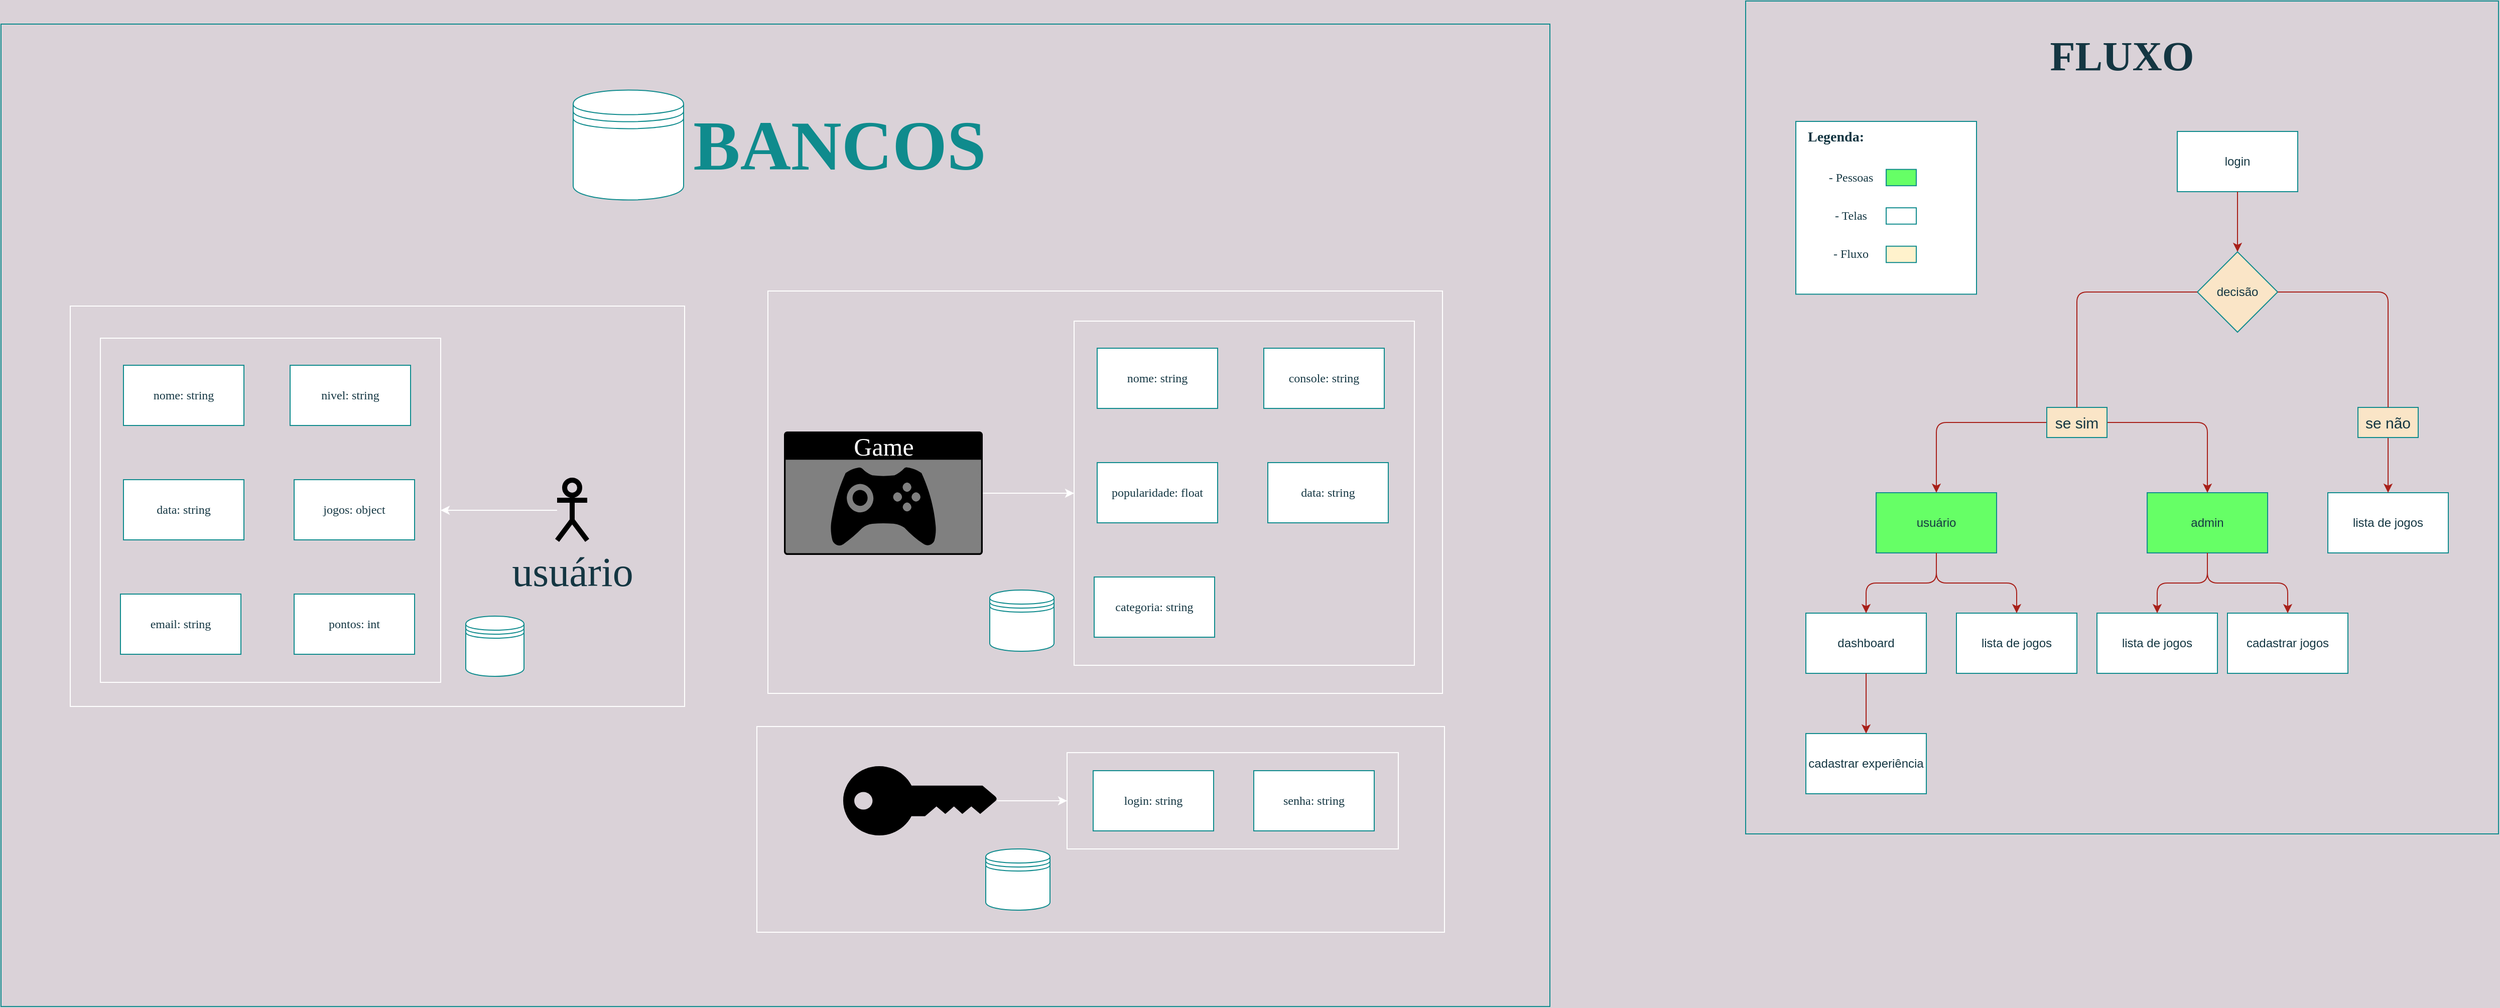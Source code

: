 <mxfile version="14.7.2" type="device"><diagram id="7sulTF2ZvsiVhPHlAoi-" name="Page-1"><mxGraphModel dx="6391" dy="3349" grid="0" gridSize="10" guides="1" tooltips="1" connect="1" arrows="1" fold="1" page="1" pageScale="1" pageWidth="827" pageHeight="1169" background="#DAD2D8" math="0" shadow="0"><root><mxCell id="0"/><mxCell id="1" parent="0"/><mxCell id="i9V1KB0DLarKF3yOu1jW-63" value="" style="group" vertex="1" connectable="0" parent="1"><mxGeometry x="-1914" y="-360" width="1543" height="979" as="geometry"/></mxCell><mxCell id="i9V1KB0DLarKF3yOu1jW-62" value="" style="rounded=0;whiteSpace=wrap;html=1;sketch=0;fontFamily=Lucida Console;fontSize=25;fontColor=#0F8B8D;strokeColor=#0F8B8D;strokeWidth=1;verticalAlign=top;fillColor=none;" vertex="1" parent="i9V1KB0DLarKF3yOu1jW-63"><mxGeometry x="-4" y="23" width="1543" height="979" as="geometry"/></mxCell><mxCell id="U2APOLvZmVnuvDlF9ksb-117" value="" style="group" parent="i9V1KB0DLarKF3yOu1jW-63" vertex="1" connectable="0"><mxGeometry x="552" y="89" width="439" height="130" as="geometry"/></mxCell><mxCell id="U2APOLvZmVnuvDlF9ksb-114" value="&lt;font style=&quot;font-size: 70px&quot;&gt;BANCOS&lt;/font&gt;" style="text;html=1;align=center;verticalAlign=middle;whiteSpace=wrap;rounded=0;sketch=0;fontFamily=Lucida Console;fontSize=41;fontStyle=1;fontColor=#0F8B8D;" parent="U2APOLvZmVnuvDlF9ksb-117" vertex="1"><mxGeometry x="119.727" y="20.438" width="319.273" height="68.125" as="geometry"/></mxCell><mxCell id="i9V1KB0DLarKF3yOu1jW-61" value="" style="shape=datastore;whiteSpace=wrap;html=1;rounded=0;sketch=0;fontFamily=Lucida Console;fontSize=25;fontColor=#143642;strokeWidth=1;verticalAlign=top;strokeColor=#0F8B8D;" vertex="1" parent="U2APOLvZmVnuvDlF9ksb-117"><mxGeometry x="14" y="-0.28" width="110" height="109.56" as="geometry"/></mxCell><mxCell id="i9V1KB0DLarKF3yOu1jW-56" value="" style="group" vertex="1" connectable="0" parent="i9V1KB0DLarKF3yOu1jW-63"><mxGeometry x="760" y="289" width="672" height="401" as="geometry"/></mxCell><mxCell id="i9V1KB0DLarKF3yOu1jW-55" value="" style="rounded=0;whiteSpace=wrap;html=1;sketch=0;fontFamily=Lucida Console;fontSize=25;fontColor=#143642;strokeColor=#FFFFFF;strokeWidth=1;fillColor=none;verticalAlign=top;" vertex="1" parent="i9V1KB0DLarKF3yOu1jW-56"><mxGeometry width="672" height="401" as="geometry"/></mxCell><mxCell id="i9V1KB0DLarKF3yOu1jW-30" value="" style="group" vertex="1" connectable="0" parent="i9V1KB0DLarKF3yOu1jW-56"><mxGeometry x="16" y="30" width="628" height="343" as="geometry"/></mxCell><mxCell id="i9V1KB0DLarKF3yOu1jW-6" value="Game" style="html=1;strokeColor=none;labelPosition=center;verticalLabelPosition=middle;verticalAlign=top;align=center;fontSize=25;outlineConnect=0;spacingTop=-6;fontColor=#FFFFFF;shape=mxgraph.sitemap.game;rounded=0;sketch=0;fontFamily=Lucida Console;fillColor=#000000;" vertex="1" parent="i9V1KB0DLarKF3yOu1jW-30"><mxGeometry y="110" width="198" height="123" as="geometry"/></mxCell><mxCell id="i9V1KB0DLarKF3yOu1jW-21" value="" style="group;strokeColor=#FFFFFF;" vertex="1" connectable="0" parent="i9V1KB0DLarKF3yOu1jW-30"><mxGeometry x="289" width="339" height="343" as="geometry"/></mxCell><mxCell id="i9V1KB0DLarKF3yOu1jW-22" value="" style="rounded=0;whiteSpace=wrap;html=1;sketch=0;fontFamily=Lucida Console;fontSize=12;fontColor=#143642;strokeWidth=1;fillColor=none;strokeColor=#FFFFFF;" vertex="1" parent="i9V1KB0DLarKF3yOu1jW-21"><mxGeometry width="339" height="343" as="geometry"/></mxCell><mxCell id="i9V1KB0DLarKF3yOu1jW-23" value="popularidade: float" style="rounded=0;whiteSpace=wrap;html=1;sketch=0;fontFamily=Lucida Console;fontSize=12;fontColor=#143642;strokeWidth=1;fillColor=#FFFFFF;strokeColor=#0F8B8D;" vertex="1" parent="i9V1KB0DLarKF3yOu1jW-21"><mxGeometry x="23" y="141" width="120" height="60" as="geometry"/></mxCell><mxCell id="i9V1KB0DLarKF3yOu1jW-24" value="categoria: string" style="rounded=0;whiteSpace=wrap;html=1;sketch=0;fontFamily=Lucida Console;fontSize=12;fontColor=#143642;strokeWidth=1;fillColor=#FFFFFF;strokeColor=#0F8B8D;" vertex="1" parent="i9V1KB0DLarKF3yOu1jW-21"><mxGeometry x="20" y="255" width="120" height="60" as="geometry"/></mxCell><mxCell id="i9V1KB0DLarKF3yOu1jW-25" value="nome: string" style="rounded=0;whiteSpace=wrap;html=1;sketch=0;fontFamily=Lucida Console;fontSize=12;fontColor=#143642;strokeWidth=1;fillColor=#FFFFFF;strokeColor=#0F8B8D;" vertex="1" parent="i9V1KB0DLarKF3yOu1jW-21"><mxGeometry x="23" y="27" width="120" height="60" as="geometry"/></mxCell><mxCell id="i9V1KB0DLarKF3yOu1jW-27" value="data: string" style="rounded=0;whiteSpace=wrap;html=1;sketch=0;fontFamily=Lucida Console;fontSize=12;fontColor=#143642;strokeWidth=1;fillColor=#FFFFFF;strokeColor=#0F8B8D;" vertex="1" parent="i9V1KB0DLarKF3yOu1jW-21"><mxGeometry x="193" y="141" width="120" height="60" as="geometry"/></mxCell><mxCell id="i9V1KB0DLarKF3yOu1jW-28" value="console: string" style="rounded=0;whiteSpace=wrap;html=1;sketch=0;fontFamily=Lucida Console;fontSize=12;fontColor=#143642;strokeWidth=1;fillColor=#FFFFFF;strokeColor=#0F8B8D;" vertex="1" parent="i9V1KB0DLarKF3yOu1jW-21"><mxGeometry x="189" y="27" width="120" height="60" as="geometry"/></mxCell><mxCell id="i9V1KB0DLarKF3yOu1jW-29" style="edgeStyle=orthogonalEdgeStyle;curved=0;rounded=1;sketch=0;orthogonalLoop=1;jettySize=auto;html=1;fontFamily=Lucida Console;fontSize=25;fontColor=#143642;fillColor=#FAE5C7;strokeColor=#FFFFFF;" edge="1" parent="i9V1KB0DLarKF3yOu1jW-30" source="i9V1KB0DLarKF3yOu1jW-6" target="i9V1KB0DLarKF3yOu1jW-22"><mxGeometry relative="1" as="geometry"/></mxCell><mxCell id="i9V1KB0DLarKF3yOu1jW-35" value="" style="shape=datastore;whiteSpace=wrap;html=1;rounded=0;sketch=0;fontFamily=Lucida Console;fontSize=25;fontColor=#143642;strokeWidth=1;fillColor=#FFFFFF;verticalAlign=top;strokeColor=#0F8B8D;" vertex="1" parent="i9V1KB0DLarKF3yOu1jW-30"><mxGeometry x="205" y="268" width="64" height="61" as="geometry"/></mxCell><mxCell id="i9V1KB0DLarKF3yOu1jW-60" value="" style="group" vertex="1" connectable="0" parent="i9V1KB0DLarKF3yOu1jW-63"><mxGeometry x="65" y="304" width="612" height="399" as="geometry"/></mxCell><mxCell id="i9V1KB0DLarKF3yOu1jW-59" value="" style="rounded=0;whiteSpace=wrap;html=1;sketch=0;fontFamily=Lucida Console;fontSize=25;fontColor=#143642;strokeColor=#FFFFFF;strokeWidth=1;fillColor=none;verticalAlign=top;" vertex="1" parent="i9V1KB0DLarKF3yOu1jW-60"><mxGeometry width="612" height="399" as="geometry"/></mxCell><mxCell id="i9V1KB0DLarKF3yOu1jW-20" value="" style="group" vertex="1" connectable="0" parent="i9V1KB0DLarKF3yOu1jW-60"><mxGeometry x="30" y="32" width="485" height="343" as="geometry"/></mxCell><mxCell id="i9V1KB0DLarKF3yOu1jW-1" value="usuário" style="shape=umlActor;verticalLabelPosition=bottom;verticalAlign=top;html=1;outlineConnect=0;rounded=0;sketch=0;fontFamily=Lucida Console;fontSize=41;fontColor=#143642;strokeWidth=5;fillColor=none;" vertex="1" parent="i9V1KB0DLarKF3yOu1jW-20"><mxGeometry x="455" y="141.5" width="30" height="60" as="geometry"/></mxCell><mxCell id="i9V1KB0DLarKF3yOu1jW-17" value="" style="group;strokeColor=#FFFFFF;" vertex="1" connectable="0" parent="i9V1KB0DLarKF3yOu1jW-20"><mxGeometry width="339" height="343" as="geometry"/></mxCell><mxCell id="i9V1KB0DLarKF3yOu1jW-16" value="" style="rounded=0;whiteSpace=wrap;html=1;sketch=0;fontFamily=Lucida Console;fontSize=12;fontColor=#143642;strokeWidth=1;fillColor=none;strokeColor=#FFFFFF;" vertex="1" parent="i9V1KB0DLarKF3yOu1jW-17"><mxGeometry width="339" height="343" as="geometry"/></mxCell><mxCell id="i9V1KB0DLarKF3yOu1jW-7" value="data: string" style="rounded=0;whiteSpace=wrap;html=1;sketch=0;fontFamily=Lucida Console;fontSize=12;fontColor=#143642;strokeWidth=1;fillColor=#FFFFFF;strokeColor=#0F8B8D;" vertex="1" parent="i9V1KB0DLarKF3yOu1jW-17"><mxGeometry x="23" y="141" width="120" height="60" as="geometry"/></mxCell><mxCell id="i9V1KB0DLarKF3yOu1jW-8" value="email: string" style="rounded=0;whiteSpace=wrap;html=1;sketch=0;fontFamily=Lucida Console;fontSize=12;fontColor=#143642;strokeWidth=1;fillColor=#FFFFFF;strokeColor=#0F8B8D;" vertex="1" parent="i9V1KB0DLarKF3yOu1jW-17"><mxGeometry x="20" y="255" width="120" height="60" as="geometry"/></mxCell><mxCell id="i9V1KB0DLarKF3yOu1jW-9" value="nome: string" style="rounded=0;whiteSpace=wrap;html=1;sketch=0;fontFamily=Lucida Console;fontSize=12;fontColor=#143642;strokeWidth=1;fillColor=#FFFFFF;strokeColor=#0F8B8D;" vertex="1" parent="i9V1KB0DLarKF3yOu1jW-17"><mxGeometry x="23" y="27" width="120" height="60" as="geometry"/></mxCell><mxCell id="i9V1KB0DLarKF3yOu1jW-10" value="pontos: int" style="rounded=0;whiteSpace=wrap;html=1;sketch=0;fontFamily=Lucida Console;fontSize=12;fontColor=#143642;strokeWidth=1;fillColor=#FFFFFF;strokeColor=#0F8B8D;" vertex="1" parent="i9V1KB0DLarKF3yOu1jW-17"><mxGeometry x="193" y="255" width="120" height="60" as="geometry"/></mxCell><mxCell id="i9V1KB0DLarKF3yOu1jW-13" value="jogos: object" style="rounded=0;whiteSpace=wrap;html=1;sketch=0;fontFamily=Lucida Console;fontSize=12;fontColor=#143642;strokeWidth=1;fillColor=#FFFFFF;strokeColor=#0F8B8D;" vertex="1" parent="i9V1KB0DLarKF3yOu1jW-17"><mxGeometry x="193" y="141" width="120" height="60" as="geometry"/></mxCell><mxCell id="i9V1KB0DLarKF3yOu1jW-14" value="nivel: string" style="rounded=0;whiteSpace=wrap;html=1;sketch=0;fontFamily=Lucida Console;fontSize=12;fontColor=#143642;strokeWidth=1;fillColor=#FFFFFF;strokeColor=#0F8B8D;" vertex="1" parent="i9V1KB0DLarKF3yOu1jW-17"><mxGeometry x="189" y="27" width="120" height="60" as="geometry"/></mxCell><mxCell id="i9V1KB0DLarKF3yOu1jW-19" style="edgeStyle=orthogonalEdgeStyle;curved=0;rounded=1;sketch=0;orthogonalLoop=1;jettySize=auto;html=1;fontFamily=Lucida Console;fontSize=12;fontColor=#143642;fillColor=#FAE5C7;entryX=1;entryY=0.5;entryDx=0;entryDy=0;strokeColor=#FFFFFF;" edge="1" parent="i9V1KB0DLarKF3yOu1jW-20" source="i9V1KB0DLarKF3yOu1jW-1" target="i9V1KB0DLarKF3yOu1jW-16"><mxGeometry relative="1" as="geometry"><mxPoint x="400" y="65" as="targetPoint"/></mxGeometry></mxCell><mxCell id="i9V1KB0DLarKF3yOu1jW-34" value="" style="shape=datastore;whiteSpace=wrap;html=1;rounded=0;sketch=0;fontFamily=Lucida Console;fontSize=25;fontColor=#143642;strokeWidth=1;fillColor=#FFFFFF;verticalAlign=top;strokeColor=#0F8B8D;" vertex="1" parent="i9V1KB0DLarKF3yOu1jW-20"><mxGeometry x="364" y="277" width="58" height="60" as="geometry"/></mxCell><mxCell id="i9V1KB0DLarKF3yOu1jW-53" value="" style="group" vertex="1" connectable="0" parent="i9V1KB0DLarKF3yOu1jW-63"><mxGeometry x="835" y="749" width="599" height="179" as="geometry"/></mxCell><mxCell id="i9V1KB0DLarKF3yOu1jW-46" value="" style="shape=datastore;whiteSpace=wrap;html=1;rounded=0;sketch=0;fontFamily=Lucida Console;fontSize=25;fontColor=#143642;strokeWidth=1;fillColor=#FFFFFF;verticalAlign=top;strokeColor=#0F8B8D;" vertex="1" parent="i9V1KB0DLarKF3yOu1jW-53"><mxGeometry x="142" y="96" width="64" height="61" as="geometry"/></mxCell><mxCell id="i9V1KB0DLarKF3yOu1jW-51" value="" style="group" vertex="1" connectable="0" parent="i9V1KB0DLarKF3yOu1jW-53"><mxGeometry x="223" width="330" height="96" as="geometry"/></mxCell><mxCell id="i9V1KB0DLarKF3yOu1jW-50" value="" style="rounded=0;whiteSpace=wrap;html=1;sketch=0;fontFamily=Lucida Console;fontSize=25;fontColor=#143642;strokeWidth=1;verticalAlign=top;fillColor=none;strokeColor=#FFFFFF;" vertex="1" parent="i9V1KB0DLarKF3yOu1jW-51"><mxGeometry width="330" height="96" as="geometry"/></mxCell><mxCell id="i9V1KB0DLarKF3yOu1jW-44" value="senha: string" style="rounded=0;whiteSpace=wrap;html=1;sketch=0;fontFamily=Lucida Console;fontSize=12;fontColor=#143642;strokeWidth=1;fillColor=#FFFFFF;strokeColor=#0F8B8D;" vertex="1" parent="i9V1KB0DLarKF3yOu1jW-51"><mxGeometry x="186" y="18" width="120" height="60" as="geometry"/></mxCell><mxCell id="i9V1KB0DLarKF3yOu1jW-42" value="login: string" style="rounded=0;whiteSpace=wrap;html=1;sketch=0;fontFamily=Lucida Console;fontSize=12;fontColor=#143642;strokeWidth=1;fillColor=#FFFFFF;strokeColor=#0F8B8D;" vertex="1" parent="i9V1KB0DLarKF3yOu1jW-51"><mxGeometry x="26" y="18" width="120" height="60" as="geometry"/></mxCell><mxCell id="i9V1KB0DLarKF3yOu1jW-52" style="edgeStyle=orthogonalEdgeStyle;curved=0;rounded=1;sketch=0;orthogonalLoop=1;jettySize=auto;html=1;entryX=0;entryY=0.5;entryDx=0;entryDy=0;fontFamily=Lucida Console;fontSize=25;fontColor=#143642;strokeColor=#FFFFFF;fillColor=#FAE5C7;" edge="1" parent="i9V1KB0DLarKF3yOu1jW-53" source="i9V1KB0DLarKF3yOu1jW-32" target="i9V1KB0DLarKF3yOu1jW-50"><mxGeometry relative="1" as="geometry"/></mxCell><mxCell id="i9V1KB0DLarKF3yOu1jW-58" value="" style="group" vertex="1" connectable="0" parent="i9V1KB0DLarKF3yOu1jW-53"><mxGeometry x="-86" y="-26" width="685" height="205" as="geometry"/></mxCell><mxCell id="i9V1KB0DLarKF3yOu1jW-57" value="" style="rounded=0;whiteSpace=wrap;html=1;sketch=0;fontFamily=Lucida Console;fontSize=25;fontColor=#143642;strokeColor=#FFFFFF;strokeWidth=1;fillColor=none;verticalAlign=top;" vertex="1" parent="i9V1KB0DLarKF3yOu1jW-58"><mxGeometry width="685" height="205" as="geometry"/></mxCell><mxCell id="i9V1KB0DLarKF3yOu1jW-32" value="" style="points=[[0,0.5,0],[0.24,0,0],[0.5,0.28,0],[0.995,0.475,0],[0.5,0.72,0],[0.24,1,0]];verticalLabelPosition=bottom;html=1;verticalAlign=top;aspect=fixed;align=center;pointerEvents=1;shape=mxgraph.cisco19.key;strokeColor=none;rounded=0;sketch=0;fontFamily=Lucida Console;fontSize=25;fontColor=#143642;fillColor=#000000;" vertex="1" parent="i9V1KB0DLarKF3yOu1jW-58"><mxGeometry x="86" y="39.5" width="153.33" height="69" as="geometry"/></mxCell><mxCell id="U2APOLvZmVnuvDlF9ksb-71" value="" style="group;" parent="1" vertex="1" connectable="0"><mxGeometry x="-180" y="-360" width="750" height="930" as="geometry"/></mxCell><mxCell id="U2APOLvZmVnuvDlF9ksb-70" value="" style="rounded=0;whiteSpace=wrap;html=1;sketch=0;fontFamily=Lucida Console;fontSize=14;fillColor=none;strokeWidth=1;strokeColor=#0F8B8D;" parent="U2APOLvZmVnuvDlF9ksb-71" vertex="1"><mxGeometry width="750" height="830" as="geometry"/></mxCell><mxCell id="U2APOLvZmVnuvDlF9ksb-2" value="dashboard" style="rounded=0;whiteSpace=wrap;html=1;strokeColor=#0F8B8D;fontColor=#143642;fillColor=#FFFFFF;" parent="U2APOLvZmVnuvDlF9ksb-71" vertex="1"><mxGeometry x="60" y="610" width="120" height="60" as="geometry"/></mxCell><mxCell id="U2APOLvZmVnuvDlF9ksb-3" value="cadastrar jogos" style="rounded=0;whiteSpace=wrap;html=1;strokeColor=#0F8B8D;fontColor=#143642;fillColor=#FFFFFF;" parent="U2APOLvZmVnuvDlF9ksb-71" vertex="1"><mxGeometry x="480" y="610" width="120" height="60" as="geometry"/></mxCell><mxCell id="U2APOLvZmVnuvDlF9ksb-4" value="cadastrar experiência" style="rounded=0;whiteSpace=wrap;html=1;strokeColor=#0F8B8D;fontColor=#143642;fillColor=#FFFFFF;" parent="U2APOLvZmVnuvDlF9ksb-71" vertex="1"><mxGeometry x="60" y="730" width="120" height="60" as="geometry"/></mxCell><mxCell id="U2APOLvZmVnuvDlF9ksb-39" style="edgeStyle=orthogonalEdgeStyle;curved=0;rounded=1;sketch=0;orthogonalLoop=1;jettySize=auto;html=1;fontSize=12;fontColor=#143642;endArrow=classic;endFill=1;strokeColor=#A8201A;fillColor=#FAE5C7;labelBackgroundColor=#DAD2D8;" parent="U2APOLvZmVnuvDlF9ksb-71" source="U2APOLvZmVnuvDlF9ksb-2" target="U2APOLvZmVnuvDlF9ksb-4" edge="1"><mxGeometry relative="1" as="geometry"/></mxCell><mxCell id="U2APOLvZmVnuvDlF9ksb-5" value="login" style="rounded=0;whiteSpace=wrap;html=1;strokeColor=#0F8B8D;fontColor=#143642;fillColor=#FFFFFF;" parent="U2APOLvZmVnuvDlF9ksb-71" vertex="1"><mxGeometry x="430" y="130" width="120" height="60" as="geometry"/></mxCell><mxCell id="U2APOLvZmVnuvDlF9ksb-38" style="edgeStyle=orthogonalEdgeStyle;curved=0;rounded=1;sketch=0;orthogonalLoop=1;jettySize=auto;html=1;fontSize=12;fontColor=#143642;endArrow=classic;endFill=1;strokeColor=#A8201A;fillColor=#FAE5C7;labelBackgroundColor=#DAD2D8;" parent="U2APOLvZmVnuvDlF9ksb-71" source="U2APOLvZmVnuvDlF9ksb-6" target="U2APOLvZmVnuvDlF9ksb-2" edge="1"><mxGeometry relative="1" as="geometry"/></mxCell><mxCell id="U2APOLvZmVnuvDlF9ksb-6" value="usuário&lt;span style=&quot;color: rgba(0 , 0 , 0 , 0) ; font-family: monospace ; font-size: 0px&quot;&gt;%3CmxGraphModel%3E%3Croot%3E%3CmxCell%20id%3D%220%22%2F%3E%3CmxCell%20id%3D%221%22%20parent%3D%220%22%2F%3E%3CmxCell%20id%3D%222%22%20value%3D%22login%22%20style%3D%22rounded%3D0%3BwhiteSpace%3Dwrap%3Bhtml%3D1%3B%22%20vertex%3D%221%22%20parent%3D%221%22%3E%3CmxGeometry%20x%3D%22590%22%20y%3D%22190%22%20width%3D%22120%22%20height%3D%2260%22%20as%3D%22geometry%22%2F%3E%3C%2FmxCell%3E%3C%2Froot%3E%3C%2FmxGraphModel%3E&lt;/span&gt;" style="rounded=0;whiteSpace=wrap;html=1;strokeColor=#0F8B8D;fontColor=#143642;fillColor=#66FF66;" parent="U2APOLvZmVnuvDlF9ksb-71" vertex="1"><mxGeometry x="130" y="490" width="120" height="60" as="geometry"/></mxCell><mxCell id="U2APOLvZmVnuvDlF9ksb-42" style="edgeStyle=orthogonalEdgeStyle;curved=0;rounded=1;sketch=0;orthogonalLoop=1;jettySize=auto;html=1;fontSize=12;fontColor=#143642;endArrow=classic;endFill=1;strokeColor=#A8201A;fillColor=#FAE5C7;labelBackgroundColor=#DAD2D8;" parent="U2APOLvZmVnuvDlF9ksb-71" source="U2APOLvZmVnuvDlF9ksb-11" target="U2APOLvZmVnuvDlF9ksb-3" edge="1"><mxGeometry relative="1" as="geometry"/></mxCell><mxCell id="U2APOLvZmVnuvDlF9ksb-11" value="admin" style="rounded=0;whiteSpace=wrap;html=1;strokeColor=#0F8B8D;fontColor=#143642;fillColor=#66FF66;" parent="U2APOLvZmVnuvDlF9ksb-71" vertex="1"><mxGeometry x="400" y="490" width="120" height="60" as="geometry"/></mxCell><mxCell id="U2APOLvZmVnuvDlF9ksb-20" style="edgeStyle=orthogonalEdgeStyle;curved=0;rounded=1;sketch=0;orthogonalLoop=1;jettySize=auto;html=1;fontColor=#143642;strokeColor=#A8201A;fillColor=#FAE5C7;startArrow=none;labelBackgroundColor=#DAD2D8;" parent="U2APOLvZmVnuvDlF9ksb-71" source="U2APOLvZmVnuvDlF9ksb-25" target="U2APOLvZmVnuvDlF9ksb-6" edge="1"><mxGeometry relative="1" as="geometry"/></mxCell><mxCell id="U2APOLvZmVnuvDlF9ksb-19" value="decisão" style="rhombus;whiteSpace=wrap;html=1;rounded=0;sketch=0;fontColor=#143642;strokeColor=#0F8B8D;fillColor=#FAE5C7;" parent="U2APOLvZmVnuvDlF9ksb-71" vertex="1"><mxGeometry x="450" y="250" width="80" height="80" as="geometry"/></mxCell><mxCell id="U2APOLvZmVnuvDlF9ksb-17" style="edgeStyle=none;rounded=0;orthogonalLoop=1;jettySize=auto;html=1;strokeColor=#A8201A;fontColor=#143642;labelBackgroundColor=#DAD2D8;" parent="U2APOLvZmVnuvDlF9ksb-71" source="U2APOLvZmVnuvDlF9ksb-5" target="U2APOLvZmVnuvDlF9ksb-19" edge="1"><mxGeometry relative="1" as="geometry"/></mxCell><mxCell id="U2APOLvZmVnuvDlF9ksb-27" style="edgeStyle=orthogonalEdgeStyle;curved=0;rounded=1;sketch=0;orthogonalLoop=1;jettySize=auto;html=1;fontSize=15;fontColor=#143642;strokeColor=#A8201A;fillColor=#FAE5C7;labelBackgroundColor=#DAD2D8;" parent="U2APOLvZmVnuvDlF9ksb-71" source="U2APOLvZmVnuvDlF9ksb-25" target="U2APOLvZmVnuvDlF9ksb-11" edge="1"><mxGeometry relative="1" as="geometry"/></mxCell><mxCell id="U2APOLvZmVnuvDlF9ksb-25" value="se sim" style="rounded=0;whiteSpace=wrap;html=1;sketch=0;fontSize=15;strokeColor=#0F8B8D;fillColor=#FAE5C7;fontColor=#143642;" parent="U2APOLvZmVnuvDlF9ksb-71" vertex="1"><mxGeometry x="300" y="405" width="60" height="30" as="geometry"/></mxCell><mxCell id="U2APOLvZmVnuvDlF9ksb-26" value="" style="edgeStyle=orthogonalEdgeStyle;curved=0;rounded=1;sketch=0;orthogonalLoop=1;jettySize=auto;html=1;fontColor=#143642;strokeColor=#A8201A;fillColor=#FAE5C7;endArrow=none;labelBackgroundColor=#DAD2D8;" parent="U2APOLvZmVnuvDlF9ksb-71" source="U2APOLvZmVnuvDlF9ksb-19" target="U2APOLvZmVnuvDlF9ksb-25" edge="1"><mxGeometry relative="1" as="geometry"><mxPoint x="330" y="370" as="sourcePoint"/><mxPoint x="210" y="490" as="targetPoint"/></mxGeometry></mxCell><mxCell id="U2APOLvZmVnuvDlF9ksb-28" value="lista de jogos" style="rounded=0;whiteSpace=wrap;html=1;sketch=0;fontSize=12;fontColor=#143642;strokeColor=#0F8B8D;fillColor=#FFFFFF;" parent="U2APOLvZmVnuvDlF9ksb-71" vertex="1"><mxGeometry x="580" y="490" width="120" height="60" as="geometry"/></mxCell><mxCell id="U2APOLvZmVnuvDlF9ksb-34" style="edgeStyle=orthogonalEdgeStyle;curved=0;rounded=1;sketch=0;orthogonalLoop=1;jettySize=auto;html=1;fontSize=12;fontColor=#143642;endArrow=classic;endFill=1;strokeColor=#A8201A;fillColor=#FAE5C7;labelBackgroundColor=#DAD2D8;" parent="U2APOLvZmVnuvDlF9ksb-71" source="U2APOLvZmVnuvDlF9ksb-33" target="U2APOLvZmVnuvDlF9ksb-28" edge="1"><mxGeometry relative="1" as="geometry"/></mxCell><mxCell id="U2APOLvZmVnuvDlF9ksb-33" value="se não" style="rounded=0;whiteSpace=wrap;html=1;sketch=0;fontSize=15;strokeColor=#0F8B8D;fillColor=#FAE5C7;fontColor=#143642;" parent="U2APOLvZmVnuvDlF9ksb-71" vertex="1"><mxGeometry x="610" y="405" width="60" height="30" as="geometry"/></mxCell><mxCell id="U2APOLvZmVnuvDlF9ksb-32" value="" style="edgeStyle=orthogonalEdgeStyle;curved=0;rounded=1;sketch=0;orthogonalLoop=1;jettySize=auto;html=1;fontSize=12;fontColor=#143642;strokeColor=#A8201A;fillColor=#FAE5C7;entryX=0.5;entryY=0;entryDx=0;entryDy=0;endArrow=none;endFill=0;labelBackgroundColor=#DAD2D8;" parent="U2APOLvZmVnuvDlF9ksb-71" source="U2APOLvZmVnuvDlF9ksb-19" target="U2APOLvZmVnuvDlF9ksb-33" edge="1"><mxGeometry relative="1" as="geometry"><mxPoint x="590" y="270" as="targetPoint"/></mxGeometry></mxCell><mxCell id="U2APOLvZmVnuvDlF9ksb-36" value="lista de jogos" style="rounded=0;whiteSpace=wrap;html=1;sketch=0;fontSize=12;fontColor=#143642;strokeColor=#0F8B8D;fillColor=#FFFFFF;" parent="U2APOLvZmVnuvDlF9ksb-71" vertex="1"><mxGeometry x="210" y="610" width="120" height="60" as="geometry"/></mxCell><mxCell id="U2APOLvZmVnuvDlF9ksb-37" style="edgeStyle=orthogonalEdgeStyle;curved=0;rounded=1;sketch=0;orthogonalLoop=1;jettySize=auto;html=1;fontSize=12;fontColor=#143642;endArrow=classic;endFill=1;strokeColor=#A8201A;fillColor=#FAE5C7;labelBackgroundColor=#DAD2D8;" parent="U2APOLvZmVnuvDlF9ksb-71" source="U2APOLvZmVnuvDlF9ksb-6" target="U2APOLvZmVnuvDlF9ksb-36" edge="1"><mxGeometry relative="1" as="geometry"/></mxCell><mxCell id="U2APOLvZmVnuvDlF9ksb-40" value="lista de jogos" style="rounded=0;whiteSpace=wrap;html=1;sketch=0;fontSize=12;fontColor=#143642;strokeColor=#0F8B8D;fillColor=#FFFFFF;" parent="U2APOLvZmVnuvDlF9ksb-71" vertex="1"><mxGeometry x="350" y="610" width="120" height="60" as="geometry"/></mxCell><mxCell id="U2APOLvZmVnuvDlF9ksb-41" style="edgeStyle=orthogonalEdgeStyle;curved=0;rounded=1;sketch=0;orthogonalLoop=1;jettySize=auto;html=1;fontSize=12;fontColor=#143642;endArrow=classic;endFill=1;strokeColor=#A8201A;fillColor=#FAE5C7;labelBackgroundColor=#DAD2D8;" parent="U2APOLvZmVnuvDlF9ksb-71" source="U2APOLvZmVnuvDlF9ksb-11" target="U2APOLvZmVnuvDlF9ksb-40" edge="1"><mxGeometry relative="1" as="geometry"/></mxCell><mxCell id="U2APOLvZmVnuvDlF9ksb-66" value="" style="group" parent="U2APOLvZmVnuvDlF9ksb-71" vertex="1" connectable="0"><mxGeometry x="50" y="120" width="180" height="220" as="geometry"/></mxCell><mxCell id="U2APOLvZmVnuvDlF9ksb-63" value="" style="group" parent="U2APOLvZmVnuvDlF9ksb-66" vertex="1" connectable="0"><mxGeometry width="180" height="220" as="geometry"/></mxCell><mxCell id="U2APOLvZmVnuvDlF9ksb-69" value="" style="group" parent="U2APOLvZmVnuvDlF9ksb-63" vertex="1" connectable="0"><mxGeometry width="180" height="172.174" as="geometry"/></mxCell><mxCell id="U2APOLvZmVnuvDlF9ksb-48" value="" style="rounded=0;whiteSpace=wrap;html=1;sketch=0;fontColor=#143642;strokeColor=#0F8B8D;fillColor=#FFFFFF;" parent="U2APOLvZmVnuvDlF9ksb-69" vertex="1"><mxGeometry width="180" height="172.174" as="geometry"/></mxCell><mxCell id="U2APOLvZmVnuvDlF9ksb-67" value="" style="group" parent="U2APOLvZmVnuvDlF9ksb-69" vertex="1" connectable="0"><mxGeometry x="20" y="47.826" width="100" height="92.783" as="geometry"/></mxCell><mxCell id="U2APOLvZmVnuvDlF9ksb-56" value="" style="group" parent="U2APOLvZmVnuvDlF9ksb-67" vertex="1" connectable="0"><mxGeometry width="100" height="16.261" as="geometry"/></mxCell><mxCell id="U2APOLvZmVnuvDlF9ksb-49" value="" style="rounded=0;whiteSpace=wrap;html=1;sketch=0;fontColor=#143642;strokeColor=#0F8B8D;fillColor=#66FF66;" parent="U2APOLvZmVnuvDlF9ksb-56" vertex="1"><mxGeometry x="70" width="30" height="16.261" as="geometry"/></mxCell><mxCell id="U2APOLvZmVnuvDlF9ksb-55" value="- Pessoas" style="text;html=1;strokeColor=none;fillColor=none;align=center;verticalAlign=middle;whiteSpace=wrap;rounded=0;sketch=0;fontColor=#143642;fontFamily=Lucida Console;container=0;" parent="U2APOLvZmVnuvDlF9ksb-56" vertex="1"><mxGeometry width="70" height="16.261" as="geometry"/></mxCell><mxCell id="U2APOLvZmVnuvDlF9ksb-60" value="" style="group" parent="U2APOLvZmVnuvDlF9ksb-67" vertex="1" connectable="0"><mxGeometry y="76.522" width="100" height="16.261" as="geometry"/></mxCell><mxCell id="U2APOLvZmVnuvDlF9ksb-65" value="" style="group" parent="U2APOLvZmVnuvDlF9ksb-60" vertex="1" connectable="0"><mxGeometry width="100" height="16.261" as="geometry"/></mxCell><mxCell id="U2APOLvZmVnuvDlF9ksb-61" value="" style="rounded=0;whiteSpace=wrap;html=1;sketch=0;fontColor=#143642;strokeColor=#0F8B8D;fillColor=#FFF2CC;" parent="U2APOLvZmVnuvDlF9ksb-65" vertex="1"><mxGeometry x="70" width="30" height="16.261" as="geometry"/></mxCell><mxCell id="U2APOLvZmVnuvDlF9ksb-62" value="- Fluxo" style="text;html=1;strokeColor=none;fillColor=none;align=center;verticalAlign=middle;whiteSpace=wrap;rounded=0;sketch=0;fontColor=#143642;fontFamily=Lucida Console;container=0;" parent="U2APOLvZmVnuvDlF9ksb-65" vertex="1"><mxGeometry width="70" height="16.261" as="geometry"/></mxCell><mxCell id="U2APOLvZmVnuvDlF9ksb-57" value="" style="group" parent="U2APOLvZmVnuvDlF9ksb-67" vertex="1" connectable="0"><mxGeometry y="38.261" width="100" height="16.261" as="geometry"/></mxCell><mxCell id="U2APOLvZmVnuvDlF9ksb-58" value="" style="rounded=0;whiteSpace=wrap;html=1;sketch=0;fontColor=#143642;strokeColor=#0F8B8D;fillColor=#FFFFFF;" parent="U2APOLvZmVnuvDlF9ksb-57" vertex="1"><mxGeometry x="70" width="30" height="16.261" as="geometry"/></mxCell><mxCell id="U2APOLvZmVnuvDlF9ksb-59" value="- Telas" style="text;html=1;strokeColor=none;fillColor=none;align=center;verticalAlign=middle;whiteSpace=wrap;rounded=0;sketch=0;fontColor=#143642;fontFamily=Lucida Console;container=0;" parent="U2APOLvZmVnuvDlF9ksb-57" vertex="1"><mxGeometry width="70" height="16.261" as="geometry"/></mxCell><mxCell id="U2APOLvZmVnuvDlF9ksb-45" value="Legenda:" style="text;html=1;strokeColor=none;fillColor=none;align=center;verticalAlign=middle;whiteSpace=wrap;rounded=0;sketch=0;fontColor=#143642;fontSize=14;fontStyle=1;fontFamily=Lucida Console;" parent="U2APOLvZmVnuvDlF9ksb-66" vertex="1"><mxGeometry x="20" y="8.13" width="40" height="16.261" as="geometry"/></mxCell><mxCell id="U2APOLvZmVnuvDlF9ksb-72" value="FLUXO" style="text;html=1;align=center;verticalAlign=middle;whiteSpace=wrap;rounded=0;sketch=0;fontFamily=Lucida Console;fontSize=41;fontColor=#143642;fontStyle=1;" parent="U2APOLvZmVnuvDlF9ksb-71" vertex="1"><mxGeometry x="275" y="30" width="200" height="50" as="geometry"/></mxCell></root></mxGraphModel></diagram></mxfile>